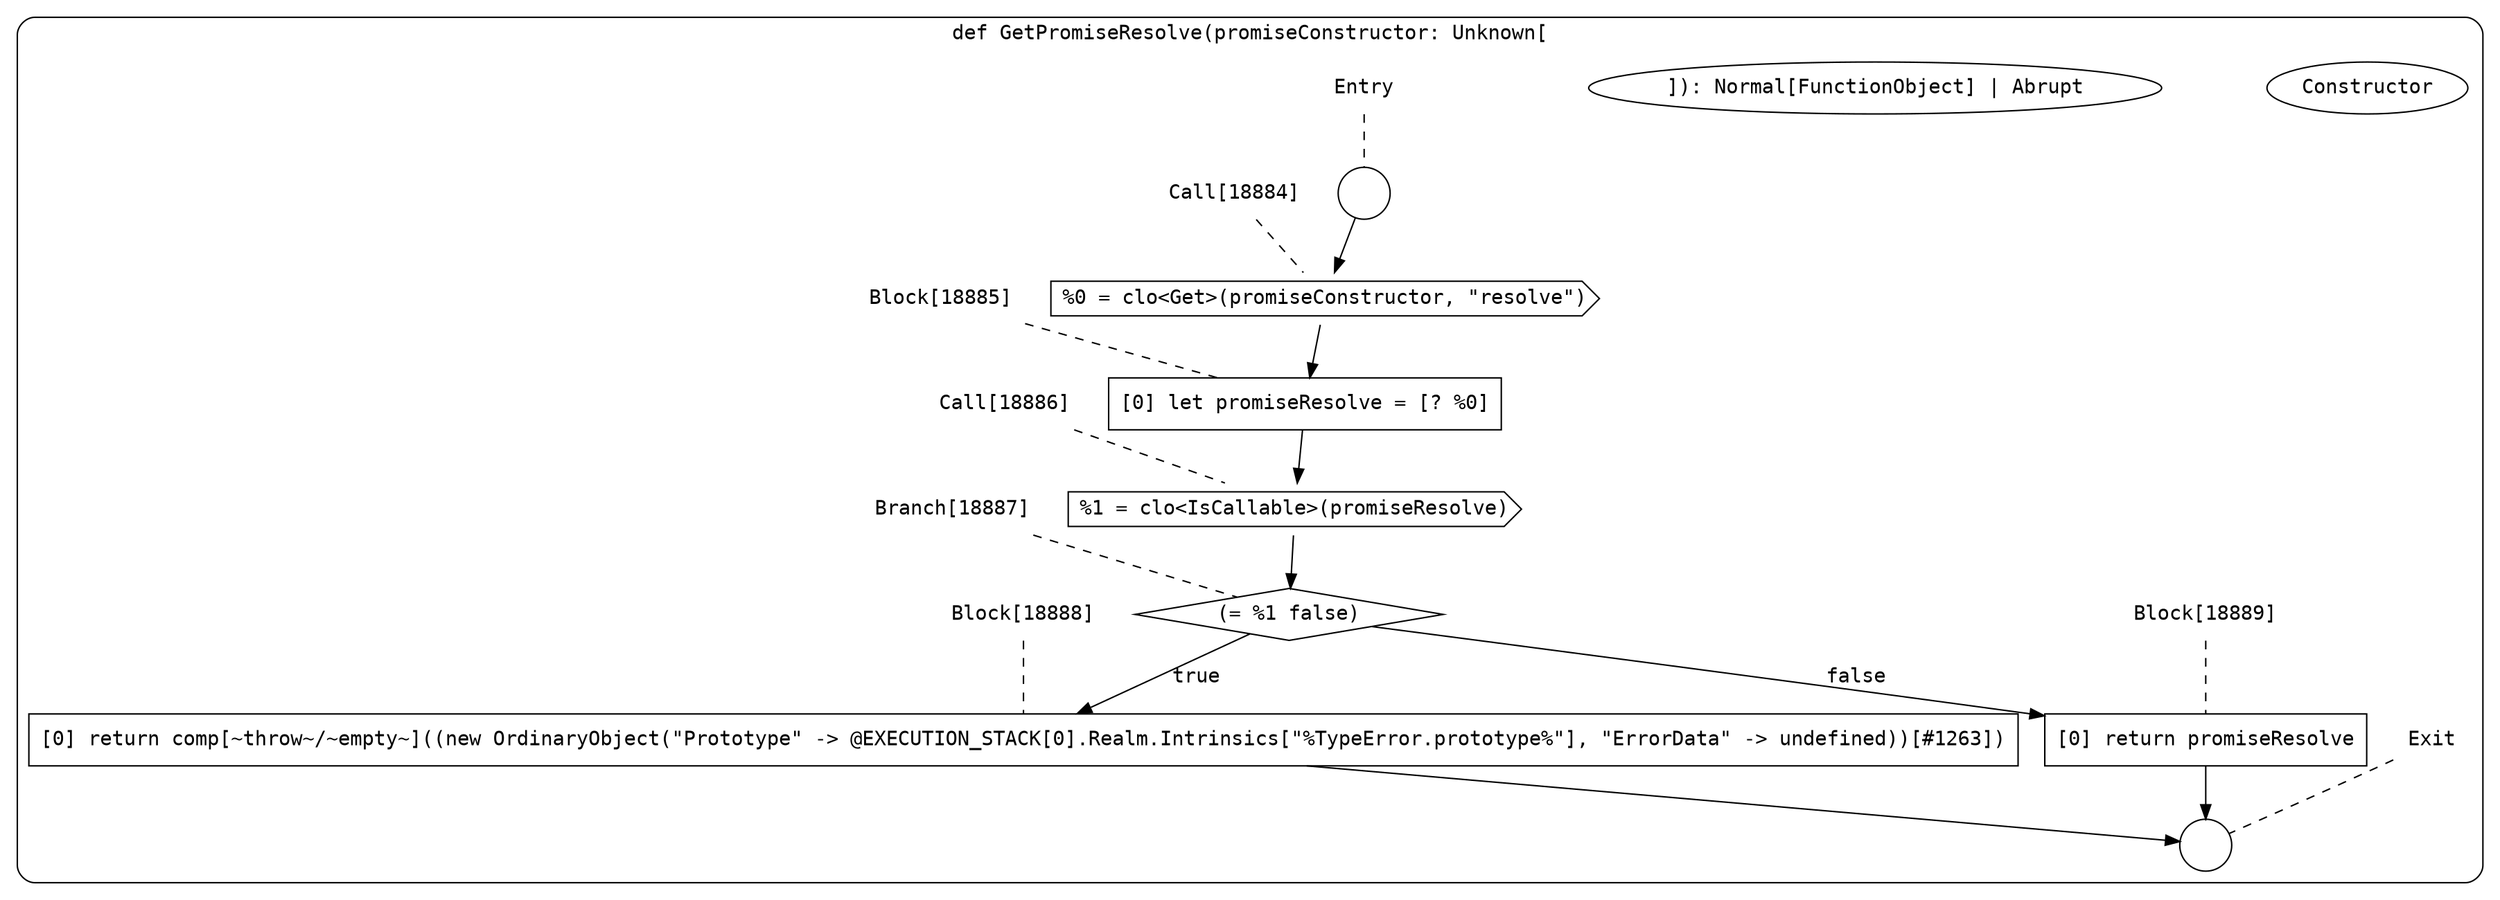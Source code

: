 digraph {
  graph [fontname = "Consolas"]
  node [fontname = "Consolas"]
  edge [fontname = "Consolas"]
  subgraph cluster2582 {
    label = "def GetPromiseResolve(promiseConstructor: Unknown["Constructor"]): Normal[FunctionObject] | Abrupt"
    style = rounded
    cluster2582_entry_name [shape=none, label=<<font color="black">Entry</font>>]
    cluster2582_entry_name -> cluster2582_entry [arrowhead=none, color="black", style=dashed]
    cluster2582_entry [shape=circle label=" " color="black" fillcolor="white" style=filled]
    cluster2582_entry -> node18884 [color="black"]
    cluster2582_exit_name [shape=none, label=<<font color="black">Exit</font>>]
    cluster2582_exit_name -> cluster2582_exit [arrowhead=none, color="black", style=dashed]
    cluster2582_exit [shape=circle label=" " color="black" fillcolor="white" style=filled]
    node18884_name [shape=none, label=<<font color="black">Call[18884]</font>>]
    node18884_name -> node18884 [arrowhead=none, color="black", style=dashed]
    node18884 [shape=cds, label=<<font color="black">%0 = clo&lt;Get&gt;(promiseConstructor, &quot;resolve&quot;)</font>> color="black" fillcolor="white", style=filled]
    node18884 -> node18885 [color="black"]
    node18885_name [shape=none, label=<<font color="black">Block[18885]</font>>]
    node18885_name -> node18885 [arrowhead=none, color="black", style=dashed]
    node18885 [shape=box, label=<<font color="black">[0] let promiseResolve = [? %0]<BR ALIGN="LEFT"/></font>> color="black" fillcolor="white", style=filled]
    node18885 -> node18886 [color="black"]
    node18886_name [shape=none, label=<<font color="black">Call[18886]</font>>]
    node18886_name -> node18886 [arrowhead=none, color="black", style=dashed]
    node18886 [shape=cds, label=<<font color="black">%1 = clo&lt;IsCallable&gt;(promiseResolve)</font>> color="black" fillcolor="white", style=filled]
    node18886 -> node18887 [color="black"]
    node18887_name [shape=none, label=<<font color="black">Branch[18887]</font>>]
    node18887_name -> node18887 [arrowhead=none, color="black", style=dashed]
    node18887 [shape=diamond, label=<<font color="black">(= %1 false)</font>> color="black" fillcolor="white", style=filled]
    node18887 -> node18888 [label=<<font color="black">true</font>> color="black"]
    node18887 -> node18889 [label=<<font color="black">false</font>> color="black"]
    node18888_name [shape=none, label=<<font color="black">Block[18888]</font>>]
    node18888_name -> node18888 [arrowhead=none, color="black", style=dashed]
    node18888 [shape=box, label=<<font color="black">[0] return comp[~throw~/~empty~]((new OrdinaryObject(&quot;Prototype&quot; -&gt; @EXECUTION_STACK[0].Realm.Intrinsics[&quot;%TypeError.prototype%&quot;], &quot;ErrorData&quot; -&gt; undefined))[#1263])<BR ALIGN="LEFT"/></font>> color="black" fillcolor="white", style=filled]
    node18888 -> cluster2582_exit [color="black"]
    node18889_name [shape=none, label=<<font color="black">Block[18889]</font>>]
    node18889_name -> node18889 [arrowhead=none, color="black", style=dashed]
    node18889 [shape=box, label=<<font color="black">[0] return promiseResolve<BR ALIGN="LEFT"/></font>> color="black" fillcolor="white", style=filled]
    node18889 -> cluster2582_exit [color="black"]
  }
}